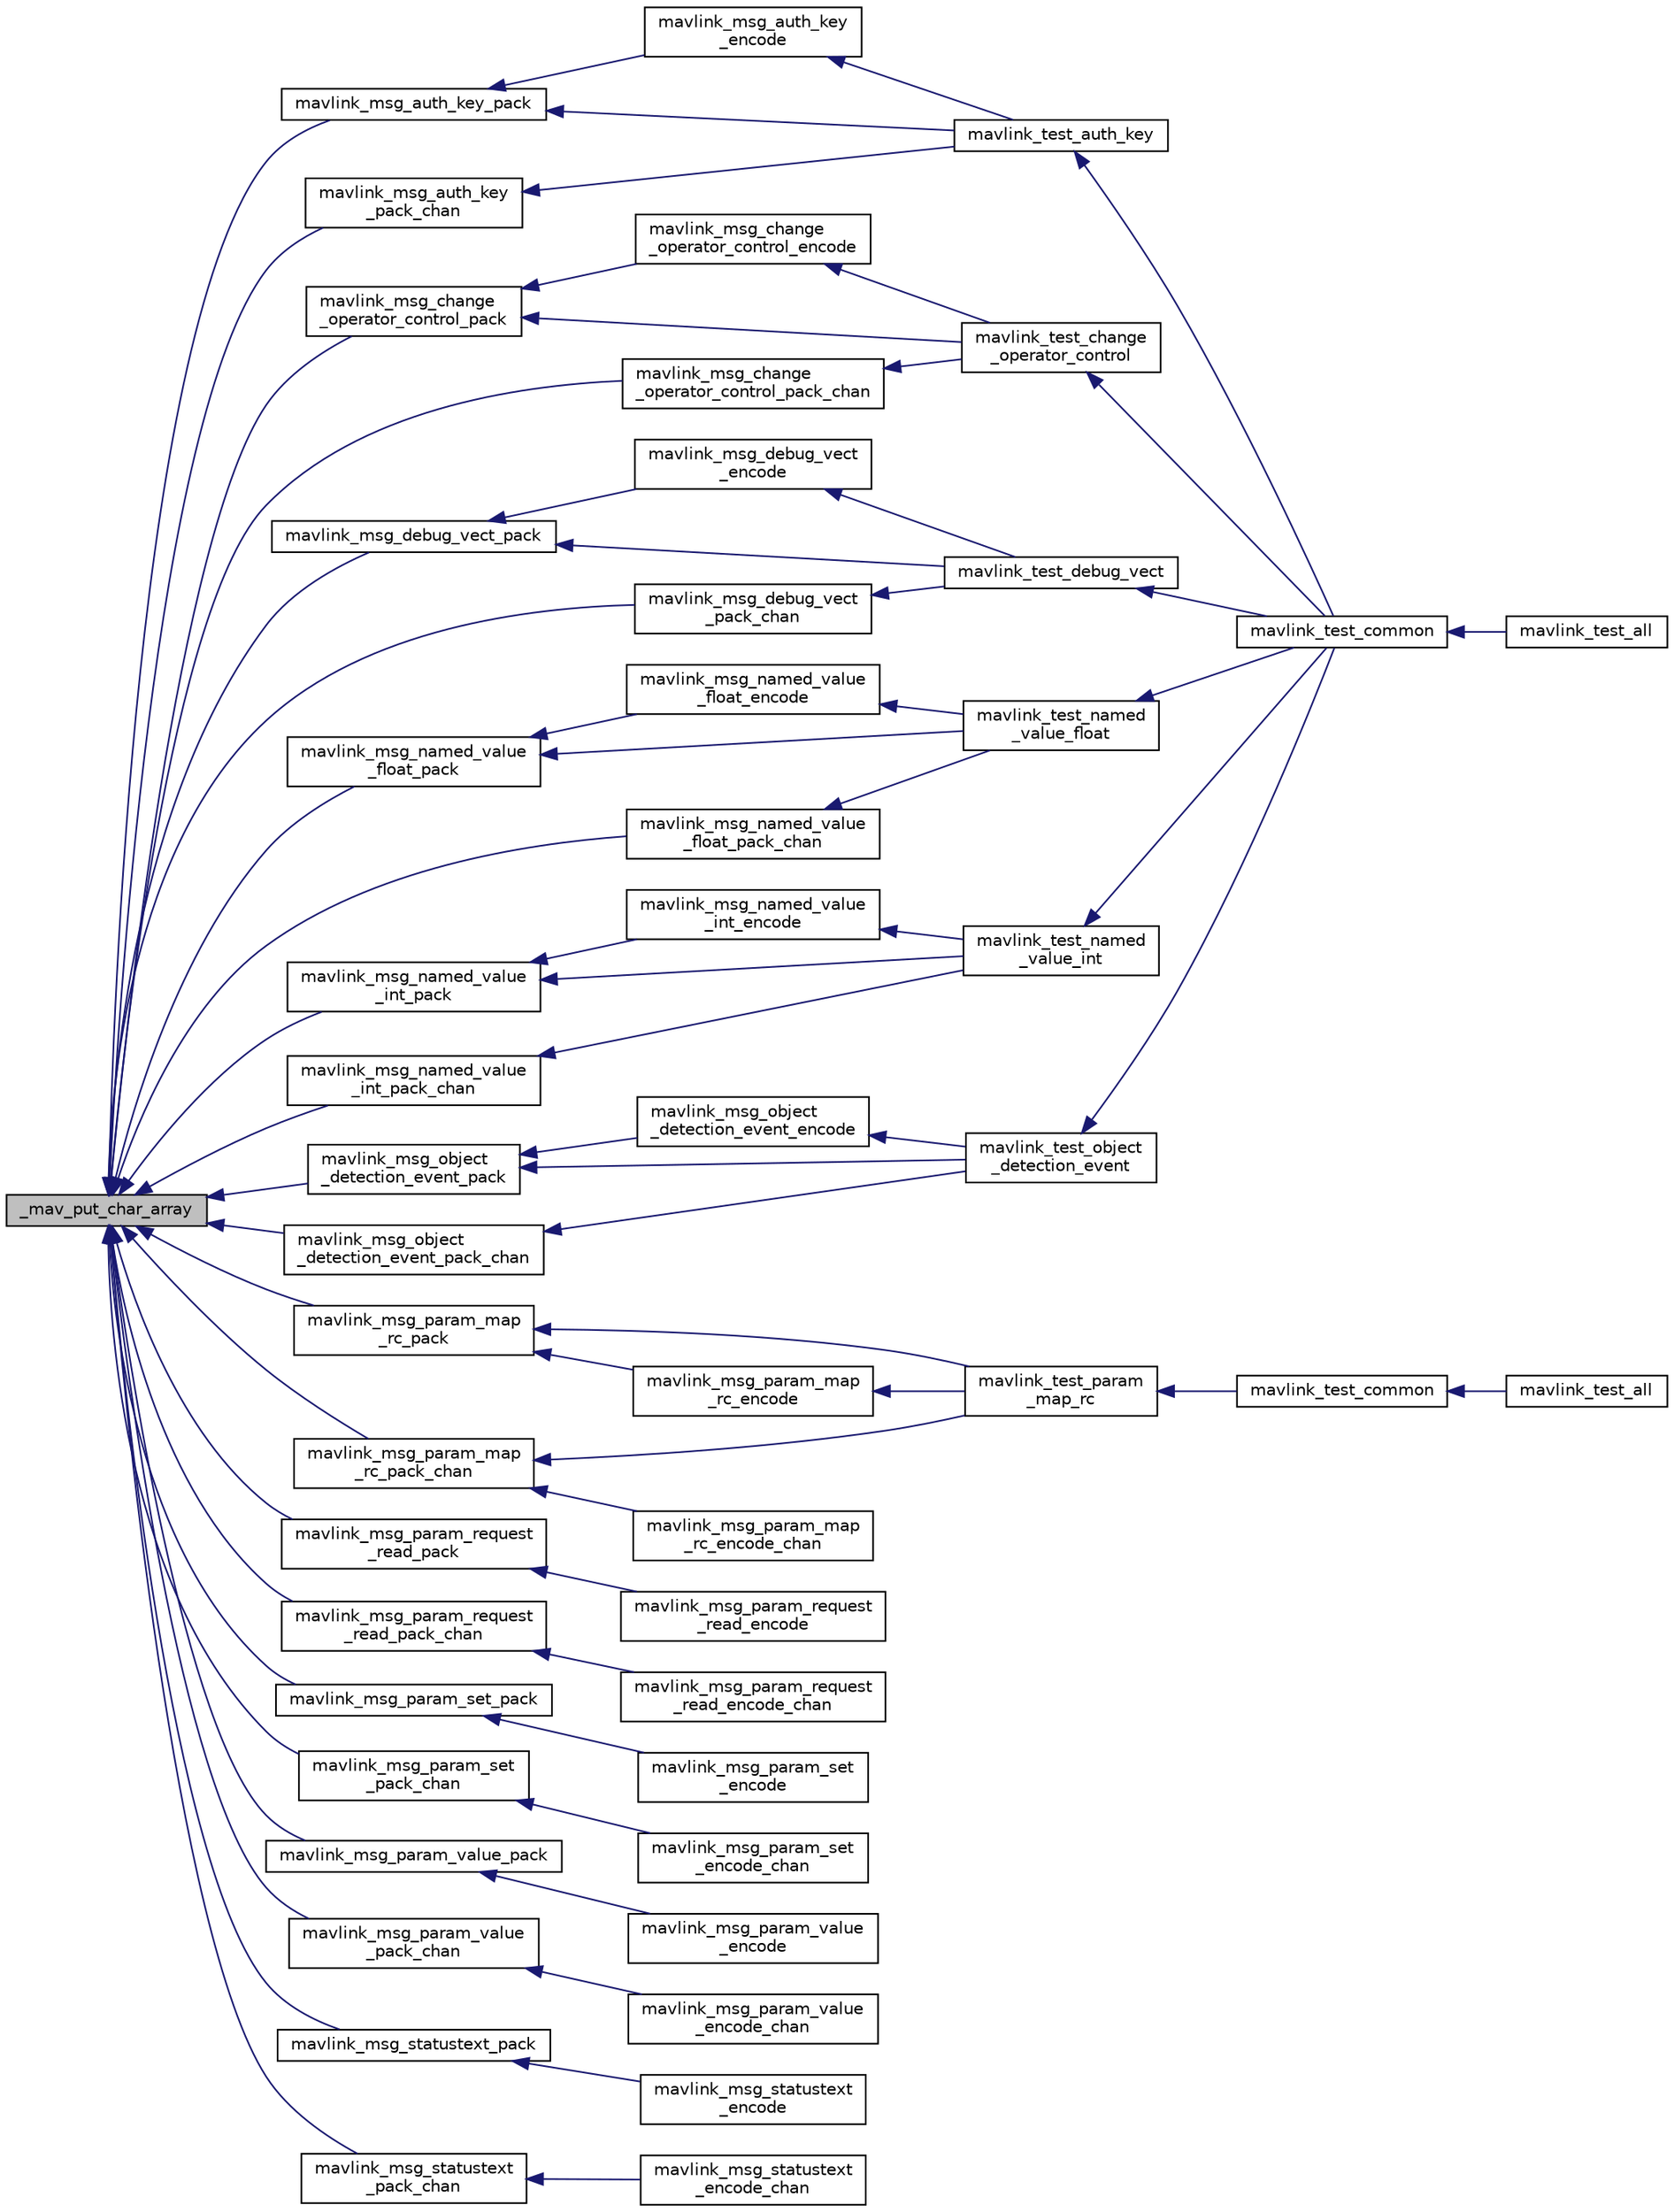 digraph "_mav_put_char_array"
{
 // INTERACTIVE_SVG=YES
  edge [fontname="Helvetica",fontsize="10",labelfontname="Helvetica",labelfontsize="10"];
  node [fontname="Helvetica",fontsize="10",shape=record];
  rankdir="LR";
  Node1 [label="_mav_put_char_array",height=0.2,width=0.4,color="black", fillcolor="grey75", style="filled" fontcolor="black"];
  Node1 -> Node2 [dir="back",color="midnightblue",fontsize="10",style="solid",fontname="Helvetica"];
  Node2 [label="mavlink_msg_auth_key_pack",height=0.2,width=0.4,color="black", fillcolor="white", style="filled",URL="$v0_89_2common_2mavlink__msg__auth__key_8h.html#a5eb1b5a9bf0549194b6e2e242bd9f283",tooltip="Pack a auth_key message. "];
  Node2 -> Node3 [dir="back",color="midnightblue",fontsize="10",style="solid",fontname="Helvetica"];
  Node3 [label="mavlink_msg_auth_key\l_encode",height=0.2,width=0.4,color="black", fillcolor="white", style="filled",URL="$v0_89_2common_2mavlink__msg__auth__key_8h.html#adaf9e1697df71f53ddd3fd70dcecde40",tooltip="Encode a auth_key struct into a message. "];
  Node3 -> Node4 [dir="back",color="midnightblue",fontsize="10",style="solid",fontname="Helvetica"];
  Node4 [label="mavlink_test_auth_key",height=0.2,width=0.4,color="black", fillcolor="white", style="filled",URL="$v0_89_2common_2testsuite_8h.html#ac41de322ef84bfa78d7d47669873f708"];
  Node4 -> Node5 [dir="back",color="midnightblue",fontsize="10",style="solid",fontname="Helvetica"];
  Node5 [label="mavlink_test_common",height=0.2,width=0.4,color="black", fillcolor="white", style="filled",URL="$v0_89_2common_2testsuite_8h.html#af349432601ac003d2c80a69c100c70a4"];
  Node5 -> Node6 [dir="back",color="midnightblue",fontsize="10",style="solid",fontname="Helvetica"];
  Node6 [label="mavlink_test_all",height=0.2,width=0.4,color="black", fillcolor="white", style="filled",URL="$v0_89_2common_2testsuite_8h.html#a4cc77b6c343679298da5d3c2b4e48759"];
  Node2 -> Node4 [dir="back",color="midnightblue",fontsize="10",style="solid",fontname="Helvetica"];
  Node1 -> Node7 [dir="back",color="midnightblue",fontsize="10",style="solid",fontname="Helvetica"];
  Node7 [label="mavlink_msg_auth_key\l_pack_chan",height=0.2,width=0.4,color="black", fillcolor="white", style="filled",URL="$v0_89_2common_2mavlink__msg__auth__key_8h.html#a3ddf0f9492331a4aab9ce60f10b10988",tooltip="Pack a auth_key message on a channel. "];
  Node7 -> Node4 [dir="back",color="midnightblue",fontsize="10",style="solid",fontname="Helvetica"];
  Node1 -> Node8 [dir="back",color="midnightblue",fontsize="10",style="solid",fontname="Helvetica"];
  Node8 [label="mavlink_msg_change\l_operator_control_pack",height=0.2,width=0.4,color="black", fillcolor="white", style="filled",URL="$v0_89_2common_2mavlink__msg__change__operator__control_8h.html#acd647d41f415e291aee5d095df74eee3",tooltip="Pack a change_operator_control message. "];
  Node8 -> Node9 [dir="back",color="midnightblue",fontsize="10",style="solid",fontname="Helvetica"];
  Node9 [label="mavlink_msg_change\l_operator_control_encode",height=0.2,width=0.4,color="black", fillcolor="white", style="filled",URL="$v0_89_2common_2mavlink__msg__change__operator__control_8h.html#aabae5cde75540c7e00eeb4188322bb98",tooltip="Encode a change_operator_control struct into a message. "];
  Node9 -> Node10 [dir="back",color="midnightblue",fontsize="10",style="solid",fontname="Helvetica"];
  Node10 [label="mavlink_test_change\l_operator_control",height=0.2,width=0.4,color="black", fillcolor="white", style="filled",URL="$v0_89_2common_2testsuite_8h.html#ac5ff28d1a5ffde95310ac87a5db08312"];
  Node10 -> Node5 [dir="back",color="midnightblue",fontsize="10",style="solid",fontname="Helvetica"];
  Node8 -> Node10 [dir="back",color="midnightblue",fontsize="10",style="solid",fontname="Helvetica"];
  Node1 -> Node11 [dir="back",color="midnightblue",fontsize="10",style="solid",fontname="Helvetica"];
  Node11 [label="mavlink_msg_change\l_operator_control_pack_chan",height=0.2,width=0.4,color="black", fillcolor="white", style="filled",URL="$v0_89_2common_2mavlink__msg__change__operator__control_8h.html#ab67baa0d3bc6c24f7e0caa09cd18f174",tooltip="Pack a change_operator_control message on a channel. "];
  Node11 -> Node10 [dir="back",color="midnightblue",fontsize="10",style="solid",fontname="Helvetica"];
  Node1 -> Node12 [dir="back",color="midnightblue",fontsize="10",style="solid",fontname="Helvetica"];
  Node12 [label="mavlink_msg_debug_vect_pack",height=0.2,width=0.4,color="black", fillcolor="white", style="filled",URL="$v0_89_2common_2mavlink__msg__debug__vect_8h.html#aa030e1677874c2f8cbbb1eeebd42d3f0",tooltip="Pack a debug_vect message. "];
  Node12 -> Node13 [dir="back",color="midnightblue",fontsize="10",style="solid",fontname="Helvetica"];
  Node13 [label="mavlink_msg_debug_vect\l_encode",height=0.2,width=0.4,color="black", fillcolor="white", style="filled",URL="$v0_89_2common_2mavlink__msg__debug__vect_8h.html#abbceae78ea0dcd410d92b5d6a1885977",tooltip="Encode a debug_vect struct into a message. "];
  Node13 -> Node14 [dir="back",color="midnightblue",fontsize="10",style="solid",fontname="Helvetica"];
  Node14 [label="mavlink_test_debug_vect",height=0.2,width=0.4,color="black", fillcolor="white", style="filled",URL="$v0_89_2common_2testsuite_8h.html#aacb193ff34513d157e62e46c3c38da0a"];
  Node14 -> Node5 [dir="back",color="midnightblue",fontsize="10",style="solid",fontname="Helvetica"];
  Node12 -> Node14 [dir="back",color="midnightblue",fontsize="10",style="solid",fontname="Helvetica"];
  Node1 -> Node15 [dir="back",color="midnightblue",fontsize="10",style="solid",fontname="Helvetica"];
  Node15 [label="mavlink_msg_debug_vect\l_pack_chan",height=0.2,width=0.4,color="black", fillcolor="white", style="filled",URL="$v0_89_2common_2mavlink__msg__debug__vect_8h.html#ae6b5b2990f0d0f704a38bc3e75ff700a",tooltip="Pack a debug_vect message on a channel. "];
  Node15 -> Node14 [dir="back",color="midnightblue",fontsize="10",style="solid",fontname="Helvetica"];
  Node1 -> Node16 [dir="back",color="midnightblue",fontsize="10",style="solid",fontname="Helvetica"];
  Node16 [label="mavlink_msg_named_value\l_float_pack",height=0.2,width=0.4,color="black", fillcolor="white", style="filled",URL="$v0_89_2common_2mavlink__msg__named__value__float_8h.html#ab81a303ba49367e8f8ad4f6350626fa1",tooltip="Pack a named_value_float message. "];
  Node16 -> Node17 [dir="back",color="midnightblue",fontsize="10",style="solid",fontname="Helvetica"];
  Node17 [label="mavlink_msg_named_value\l_float_encode",height=0.2,width=0.4,color="black", fillcolor="white", style="filled",URL="$v0_89_2common_2mavlink__msg__named__value__float_8h.html#a1d366e6bfb2a4b097342b21143103635",tooltip="Encode a named_value_float struct into a message. "];
  Node17 -> Node18 [dir="back",color="midnightblue",fontsize="10",style="solid",fontname="Helvetica"];
  Node18 [label="mavlink_test_named\l_value_float",height=0.2,width=0.4,color="black", fillcolor="white", style="filled",URL="$v0_89_2common_2testsuite_8h.html#a5c0f580523a30f43a65d19a0e91692b8"];
  Node18 -> Node5 [dir="back",color="midnightblue",fontsize="10",style="solid",fontname="Helvetica"];
  Node16 -> Node18 [dir="back",color="midnightblue",fontsize="10",style="solid",fontname="Helvetica"];
  Node1 -> Node19 [dir="back",color="midnightblue",fontsize="10",style="solid",fontname="Helvetica"];
  Node19 [label="mavlink_msg_named_value\l_float_pack_chan",height=0.2,width=0.4,color="black", fillcolor="white", style="filled",URL="$v0_89_2common_2mavlink__msg__named__value__float_8h.html#a3a132e72de7bfa848ff3774b123bfe35",tooltip="Pack a named_value_float message on a channel. "];
  Node19 -> Node18 [dir="back",color="midnightblue",fontsize="10",style="solid",fontname="Helvetica"];
  Node1 -> Node20 [dir="back",color="midnightblue",fontsize="10",style="solid",fontname="Helvetica"];
  Node20 [label="mavlink_msg_named_value\l_int_pack",height=0.2,width=0.4,color="black", fillcolor="white", style="filled",URL="$v0_89_2common_2mavlink__msg__named__value__int_8h.html#add60a2347bfec6efca6caf0e12f646f0",tooltip="Pack a named_value_int message. "];
  Node20 -> Node21 [dir="back",color="midnightblue",fontsize="10",style="solid",fontname="Helvetica"];
  Node21 [label="mavlink_msg_named_value\l_int_encode",height=0.2,width=0.4,color="black", fillcolor="white", style="filled",URL="$v0_89_2common_2mavlink__msg__named__value__int_8h.html#afa8193110e4e3d631c7f1d81225e14f2",tooltip="Encode a named_value_int struct into a message. "];
  Node21 -> Node22 [dir="back",color="midnightblue",fontsize="10",style="solid",fontname="Helvetica"];
  Node22 [label="mavlink_test_named\l_value_int",height=0.2,width=0.4,color="black", fillcolor="white", style="filled",URL="$v0_89_2common_2testsuite_8h.html#a002997a939d8be98f4734cc5a113efb0"];
  Node22 -> Node5 [dir="back",color="midnightblue",fontsize="10",style="solid",fontname="Helvetica"];
  Node20 -> Node22 [dir="back",color="midnightblue",fontsize="10",style="solid",fontname="Helvetica"];
  Node1 -> Node23 [dir="back",color="midnightblue",fontsize="10",style="solid",fontname="Helvetica"];
  Node23 [label="mavlink_msg_named_value\l_int_pack_chan",height=0.2,width=0.4,color="black", fillcolor="white", style="filled",URL="$v0_89_2common_2mavlink__msg__named__value__int_8h.html#acec709a920caea50312b445c41c61185",tooltip="Pack a named_value_int message on a channel. "];
  Node23 -> Node22 [dir="back",color="midnightblue",fontsize="10",style="solid",fontname="Helvetica"];
  Node1 -> Node24 [dir="back",color="midnightblue",fontsize="10",style="solid",fontname="Helvetica"];
  Node24 [label="mavlink_msg_object\l_detection_event_pack",height=0.2,width=0.4,color="black", fillcolor="white", style="filled",URL="$mavlink__msg__object__detection__event_8h.html#ab397c897a14ca2475de5cf86c8f2312e",tooltip="Pack a object_detection_event message. "];
  Node24 -> Node25 [dir="back",color="midnightblue",fontsize="10",style="solid",fontname="Helvetica"];
  Node25 [label="mavlink_msg_object\l_detection_event_encode",height=0.2,width=0.4,color="black", fillcolor="white", style="filled",URL="$mavlink__msg__object__detection__event_8h.html#a33a0fc8eb5cd715981037643f4821da1",tooltip="Encode a object_detection_event struct into a message. "];
  Node25 -> Node26 [dir="back",color="midnightblue",fontsize="10",style="solid",fontname="Helvetica"];
  Node26 [label="mavlink_test_object\l_detection_event",height=0.2,width=0.4,color="black", fillcolor="white", style="filled",URL="$v0_89_2common_2testsuite_8h.html#abc8e801462faab6aab4011b7d757884d"];
  Node26 -> Node5 [dir="back",color="midnightblue",fontsize="10",style="solid",fontname="Helvetica"];
  Node24 -> Node26 [dir="back",color="midnightblue",fontsize="10",style="solid",fontname="Helvetica"];
  Node1 -> Node27 [dir="back",color="midnightblue",fontsize="10",style="solid",fontname="Helvetica"];
  Node27 [label="mavlink_msg_object\l_detection_event_pack_chan",height=0.2,width=0.4,color="black", fillcolor="white", style="filled",URL="$mavlink__msg__object__detection__event_8h.html#af2893d08dd5a69a60bde3dcf1662ae6d",tooltip="Pack a object_detection_event message on a channel. "];
  Node27 -> Node26 [dir="back",color="midnightblue",fontsize="10",style="solid",fontname="Helvetica"];
  Node1 -> Node28 [dir="back",color="midnightblue",fontsize="10",style="solid",fontname="Helvetica"];
  Node28 [label="mavlink_msg_param_map\l_rc_pack",height=0.2,width=0.4,color="black", fillcolor="white", style="filled",URL="$mavlink__msg__param__map__rc_8h.html#a2c0357bac81f09d5a2b8e779cbc12264",tooltip="Pack a param_map_rc message. "];
  Node28 -> Node29 [dir="back",color="midnightblue",fontsize="10",style="solid",fontname="Helvetica"];
  Node29 [label="mavlink_test_param\l_map_rc",height=0.2,width=0.4,color="black", fillcolor="white", style="filled",URL="$v1_80_2common_2testsuite_8h.html#af1352824b2eea4f519581aa31b88441f"];
  Node29 -> Node30 [dir="back",color="midnightblue",fontsize="10",style="solid",fontname="Helvetica"];
  Node30 [label="mavlink_test_common",height=0.2,width=0.4,color="black", fillcolor="white", style="filled",URL="$v1_80_2common_2testsuite_8h.html#af349432601ac003d2c80a69c100c70a4"];
  Node30 -> Node31 [dir="back",color="midnightblue",fontsize="10",style="solid",fontname="Helvetica"];
  Node31 [label="mavlink_test_all",height=0.2,width=0.4,color="black", fillcolor="white", style="filled",URL="$v1_80_2common_2testsuite_8h.html#a4cc77b6c343679298da5d3c2b4e48759"];
  Node28 -> Node32 [dir="back",color="midnightblue",fontsize="10",style="solid",fontname="Helvetica"];
  Node32 [label="mavlink_msg_param_map\l_rc_encode",height=0.2,width=0.4,color="black", fillcolor="white", style="filled",URL="$mavlink__msg__param__map__rc_8h.html#a78aa5b1aab63fe7122bb05096199c29f",tooltip="Encode a param_map_rc struct. "];
  Node32 -> Node29 [dir="back",color="midnightblue",fontsize="10",style="solid",fontname="Helvetica"];
  Node1 -> Node33 [dir="back",color="midnightblue",fontsize="10",style="solid",fontname="Helvetica"];
  Node33 [label="mavlink_msg_param_map\l_rc_pack_chan",height=0.2,width=0.4,color="black", fillcolor="white", style="filled",URL="$mavlink__msg__param__map__rc_8h.html#a453dfe30c47b39de4b59c1526bfef9e8",tooltip="Pack a param_map_rc message on a channel. "];
  Node33 -> Node29 [dir="back",color="midnightblue",fontsize="10",style="solid",fontname="Helvetica"];
  Node33 -> Node34 [dir="back",color="midnightblue",fontsize="10",style="solid",fontname="Helvetica"];
  Node34 [label="mavlink_msg_param_map\l_rc_encode_chan",height=0.2,width=0.4,color="black", fillcolor="white", style="filled",URL="$mavlink__msg__param__map__rc_8h.html#a91c254323619fccc4a5200af4a56b90d",tooltip="Encode a param_map_rc struct on a channel. "];
  Node1 -> Node35 [dir="back",color="midnightblue",fontsize="10",style="solid",fontname="Helvetica"];
  Node35 [label="mavlink_msg_param_request\l_read_pack",height=0.2,width=0.4,color="black", fillcolor="white", style="filled",URL="$v1_80_2common_2mavlink__msg__param__request__read_8h.html#a6f449aad122257d6094130be496f3f7e",tooltip="Pack a param_request_read message. "];
  Node35 -> Node36 [dir="back",color="midnightblue",fontsize="10",style="solid",fontname="Helvetica"];
  Node36 [label="mavlink_msg_param_request\l_read_encode",height=0.2,width=0.4,color="black", fillcolor="white", style="filled",URL="$v1_80_2common_2mavlink__msg__param__request__read_8h.html#ac0b2f42a21717f799a8c97848ac8f1d2",tooltip="Encode a param_request_read struct. "];
  Node1 -> Node37 [dir="back",color="midnightblue",fontsize="10",style="solid",fontname="Helvetica"];
  Node37 [label="mavlink_msg_param_request\l_read_pack_chan",height=0.2,width=0.4,color="black", fillcolor="white", style="filled",URL="$v1_80_2common_2mavlink__msg__param__request__read_8h.html#adf09049def36c3f572d40711909d7b88",tooltip="Pack a param_request_read message on a channel. "];
  Node37 -> Node38 [dir="back",color="midnightblue",fontsize="10",style="solid",fontname="Helvetica"];
  Node38 [label="mavlink_msg_param_request\l_read_encode_chan",height=0.2,width=0.4,color="black", fillcolor="white", style="filled",URL="$v1_80_2common_2mavlink__msg__param__request__read_8h.html#a154309785942324dee3de47d35dcbce1",tooltip="Encode a param_request_read struct on a channel. "];
  Node1 -> Node39 [dir="back",color="midnightblue",fontsize="10",style="solid",fontname="Helvetica"];
  Node39 [label="mavlink_msg_param_set_pack",height=0.2,width=0.4,color="black", fillcolor="white", style="filled",URL="$v1_80_2common_2mavlink__msg__param__set_8h.html#a227a5abb0b20b35542fb9632f253f573",tooltip="Pack a param_set message. "];
  Node39 -> Node40 [dir="back",color="midnightblue",fontsize="10",style="solid",fontname="Helvetica"];
  Node40 [label="mavlink_msg_param_set\l_encode",height=0.2,width=0.4,color="black", fillcolor="white", style="filled",URL="$v1_80_2common_2mavlink__msg__param__set_8h.html#a553fb14e789ebb6e2f31a477655f2201",tooltip="Encode a param_set struct. "];
  Node1 -> Node41 [dir="back",color="midnightblue",fontsize="10",style="solid",fontname="Helvetica"];
  Node41 [label="mavlink_msg_param_set\l_pack_chan",height=0.2,width=0.4,color="black", fillcolor="white", style="filled",URL="$v1_80_2common_2mavlink__msg__param__set_8h.html#a5f06471051fd8f498f1bf747825c524e",tooltip="Pack a param_set message on a channel. "];
  Node41 -> Node42 [dir="back",color="midnightblue",fontsize="10",style="solid",fontname="Helvetica"];
  Node42 [label="mavlink_msg_param_set\l_encode_chan",height=0.2,width=0.4,color="black", fillcolor="white", style="filled",URL="$v1_80_2common_2mavlink__msg__param__set_8h.html#af74b6bceac93bc3f34a244b336ce0457",tooltip="Encode a param_set struct on a channel. "];
  Node1 -> Node43 [dir="back",color="midnightblue",fontsize="10",style="solid",fontname="Helvetica"];
  Node43 [label="mavlink_msg_param_value_pack",height=0.2,width=0.4,color="black", fillcolor="white", style="filled",URL="$v1_80_2common_2mavlink__msg__param__value_8h.html#a5810f29ff78816a9ad9e7ef95c402cb2",tooltip="Pack a param_value message. "];
  Node43 -> Node44 [dir="back",color="midnightblue",fontsize="10",style="solid",fontname="Helvetica"];
  Node44 [label="mavlink_msg_param_value\l_encode",height=0.2,width=0.4,color="black", fillcolor="white", style="filled",URL="$v1_80_2common_2mavlink__msg__param__value_8h.html#aca4808242d70b70927121997f6b6f736",tooltip="Encode a param_value struct. "];
  Node1 -> Node45 [dir="back",color="midnightblue",fontsize="10",style="solid",fontname="Helvetica"];
  Node45 [label="mavlink_msg_param_value\l_pack_chan",height=0.2,width=0.4,color="black", fillcolor="white", style="filled",URL="$v1_80_2common_2mavlink__msg__param__value_8h.html#a90481f09d4f23714db70c6553d6967cd",tooltip="Pack a param_value message on a channel. "];
  Node45 -> Node46 [dir="back",color="midnightblue",fontsize="10",style="solid",fontname="Helvetica"];
  Node46 [label="mavlink_msg_param_value\l_encode_chan",height=0.2,width=0.4,color="black", fillcolor="white", style="filled",URL="$v1_80_2common_2mavlink__msg__param__value_8h.html#aa7ee341810feb909ec4a42a9d6d1c3fc",tooltip="Encode a param_value struct on a channel. "];
  Node1 -> Node47 [dir="back",color="midnightblue",fontsize="10",style="solid",fontname="Helvetica"];
  Node47 [label="mavlink_msg_statustext_pack",height=0.2,width=0.4,color="black", fillcolor="white", style="filled",URL="$v1_80_2common_2mavlink__msg__statustext_8h.html#aa0f54d610ed66efc9b467a1837060a8c",tooltip="Pack a statustext message. "];
  Node47 -> Node48 [dir="back",color="midnightblue",fontsize="10",style="solid",fontname="Helvetica"];
  Node48 [label="mavlink_msg_statustext\l_encode",height=0.2,width=0.4,color="black", fillcolor="white", style="filled",URL="$v1_80_2common_2mavlink__msg__statustext_8h.html#a54dd8cc12a7c61017a3754fb9e85d8a2",tooltip="Encode a statustext struct. "];
  Node1 -> Node49 [dir="back",color="midnightblue",fontsize="10",style="solid",fontname="Helvetica"];
  Node49 [label="mavlink_msg_statustext\l_pack_chan",height=0.2,width=0.4,color="black", fillcolor="white", style="filled",URL="$v1_80_2common_2mavlink__msg__statustext_8h.html#ad39cd40645b87f49f6320273a571591a",tooltip="Pack a statustext message on a channel. "];
  Node49 -> Node50 [dir="back",color="midnightblue",fontsize="10",style="solid",fontname="Helvetica"];
  Node50 [label="mavlink_msg_statustext\l_encode_chan",height=0.2,width=0.4,color="black", fillcolor="white", style="filled",URL="$v1_80_2common_2mavlink__msg__statustext_8h.html#a3a2ff126c715be89d6e16134f316ab06",tooltip="Encode a statustext struct on a channel. "];
}
